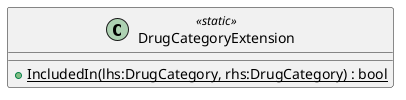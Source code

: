 @startuml
class DrugCategoryExtension <<static>> {
    + {static} IncludedIn(lhs:DrugCategory, rhs:DrugCategory) : bool
}
@enduml
